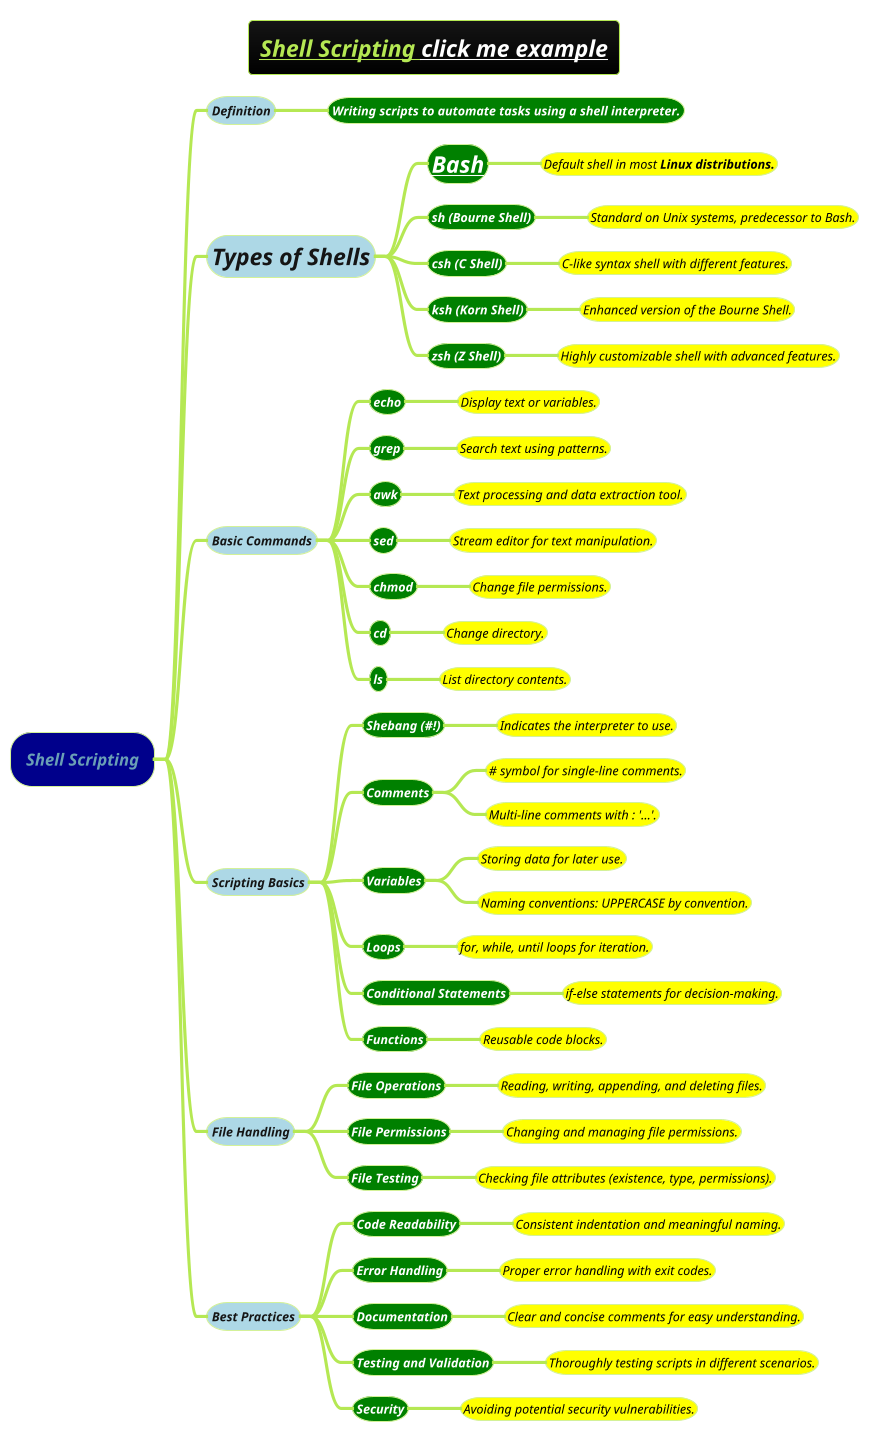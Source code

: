 @startmindmap
title =<i><b><u><size:18>Shell Scripting [[docs/books/1-books-backlog/operating-system/idea.sh click me example]]
!theme hacker

*[#darkblue] <i>Shell Scripting
**[#lightblue] <i><color #blac><size:12>Definition
***[#green] <b><i><color #white><size:12>Writing scripts to automate tasks using a shell interpreter.
**[#lightblue] <i><color #blac><size:22>Types of Shells
***[#green] <b><i><color #white><size:22>[[docs/books/1-books-backlog/operating-system/Bash-Scripting.puml Bash]]
****[#yellow] <i><color #black><size:12>Default shell in most <b>Linux distributions.
***[#green] <b><i><color #white><size:12>sh (Bourne Shell)
****[#yellow] <i><color #black><size:12>Standard on Unix systems, predecessor to Bash.
***[#green] <b><i><color #white><size:12>csh (C Shell)
****[#yellow] <i><color #black><size:12>C-like syntax shell with different features.
***[#green] <b><i><color #white><size:12>ksh (Korn Shell)
****[#yellow] <i><color #black><size:12>Enhanced version of the Bourne Shell.
***[#green] <b><i><color #white><size:12>zsh (Z Shell)
****[#yellow] <i><color #black><size:12>Highly customizable shell with advanced features.
**[#lightblue] <i><color #blac><size:12>Basic Commands
***[#green] <b><i><color #white><size:12>echo
****[#yellow] <i><color #black><size:12>Display text or variables.
***[#green] <b><i><color #white><size:12>grep
****[#yellow] <i><color #black><size:12>Search text using patterns.
***[#green] <b><i><color #white><size:12>awk
****[#yellow] <i><color #black><size:12>Text processing and data extraction tool.
***[#green] <b><i><color #white><size:12>sed
****[#yellow] <i><color #black><size:12>Stream editor for text manipulation.
***[#green] <b><i><color #white><size:12>chmod
****[#yellow] <i><color #black><size:12>Change file permissions.
***[#green] <b><i><color #white><size:12>cd
****[#yellow] <i><color #black><size:12>Change directory.
***[#green] <b><i><color #white><size:12>ls
****[#yellow] <i><color #black><size:12>List directory contents.
**[#lightblue] <i><color #blac><size:12>Scripting Basics
***[#green] <b><i><color #white><size:12>Shebang (#!)
****[#yellow] <i><color #black><size:12>Indicates the interpreter to use.
***[#green] <b><i><color #white><size:12>Comments
****[#yellow] <i><color #black><size:12># symbol for single-line comments.
****[#yellow] <i><color #black><size:12>Multi-line comments with : '...'.
***[#green] <b><i><color #white><size:12>Variables
****[#yellow] <i><color #black><size:12>Storing data for later use.
****[#yellow] <i><color #black><size:12>Naming conventions: UPPERCASE by convention.
***[#green] <b><i><color #white><size:12>Loops
****[#yellow] <i><color #black><size:12>for, while, until loops for iteration.
***[#green] <b><i><color #white><size:12>Conditional Statements
****[#yellow] <i><color #black><size:12>if-else statements for decision-making.
***[#green] <b><i><color #white><size:12>Functions
****[#yellow] <i><color #black><size:12>Reusable code blocks.
**[#lightblue] <i><color #blac><size:12>File Handling
***[#green] <b><i><color #white><size:12>File Operations
****[#yellow] <i><color #black><size:12>Reading, writing, appending, and deleting files.
***[#green] <b><i><color #white><size:12>File Permissions
****[#yellow] <i><color #black><size:12>Changing and managing file permissions.
***[#green] <b><i><color #white><size:12>File Testing
****[#yellow] <i><color #black><size:12>Checking file attributes (existence, type, permissions).
**[#lightblue] <i><color #blac><size:12>Best Practices
***[#green] <b><i><color #white><size:12>Code Readability
****[#yellow] <i><color #black><size:12>Consistent indentation and meaningful naming.
***[#green] <b><i><color #white><size:12>Error Handling
****[#yellow] <i><color #black><size:12>Proper error handling with exit codes.
***[#green] <b><i><color #white><size:12>Documentation
****[#yellow] <i><color #black><size:12>Clear and concise comments for easy understanding.
***[#green] <b><i><color #white><size:12>Testing and Validation
****[#yellow] <i><color #black><size:12>Thoroughly testing scripts in different scenarios.
***[#green] <b><i><color #white><size:12>Security
****[#yellow] <i><color #black><size:12>Avoiding potential security vulnerabilities.
@endmindmap
